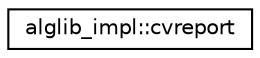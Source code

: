 digraph "Graphical Class Hierarchy"
{
  edge [fontname="Helvetica",fontsize="10",labelfontname="Helvetica",labelfontsize="10"];
  node [fontname="Helvetica",fontsize="10",shape=record];
  rankdir="LR";
  Node0 [label="alglib_impl::cvreport",height=0.2,width=0.4,color="black", fillcolor="white", style="filled",URL="$structalglib__impl_1_1cvreport.html"];
}
